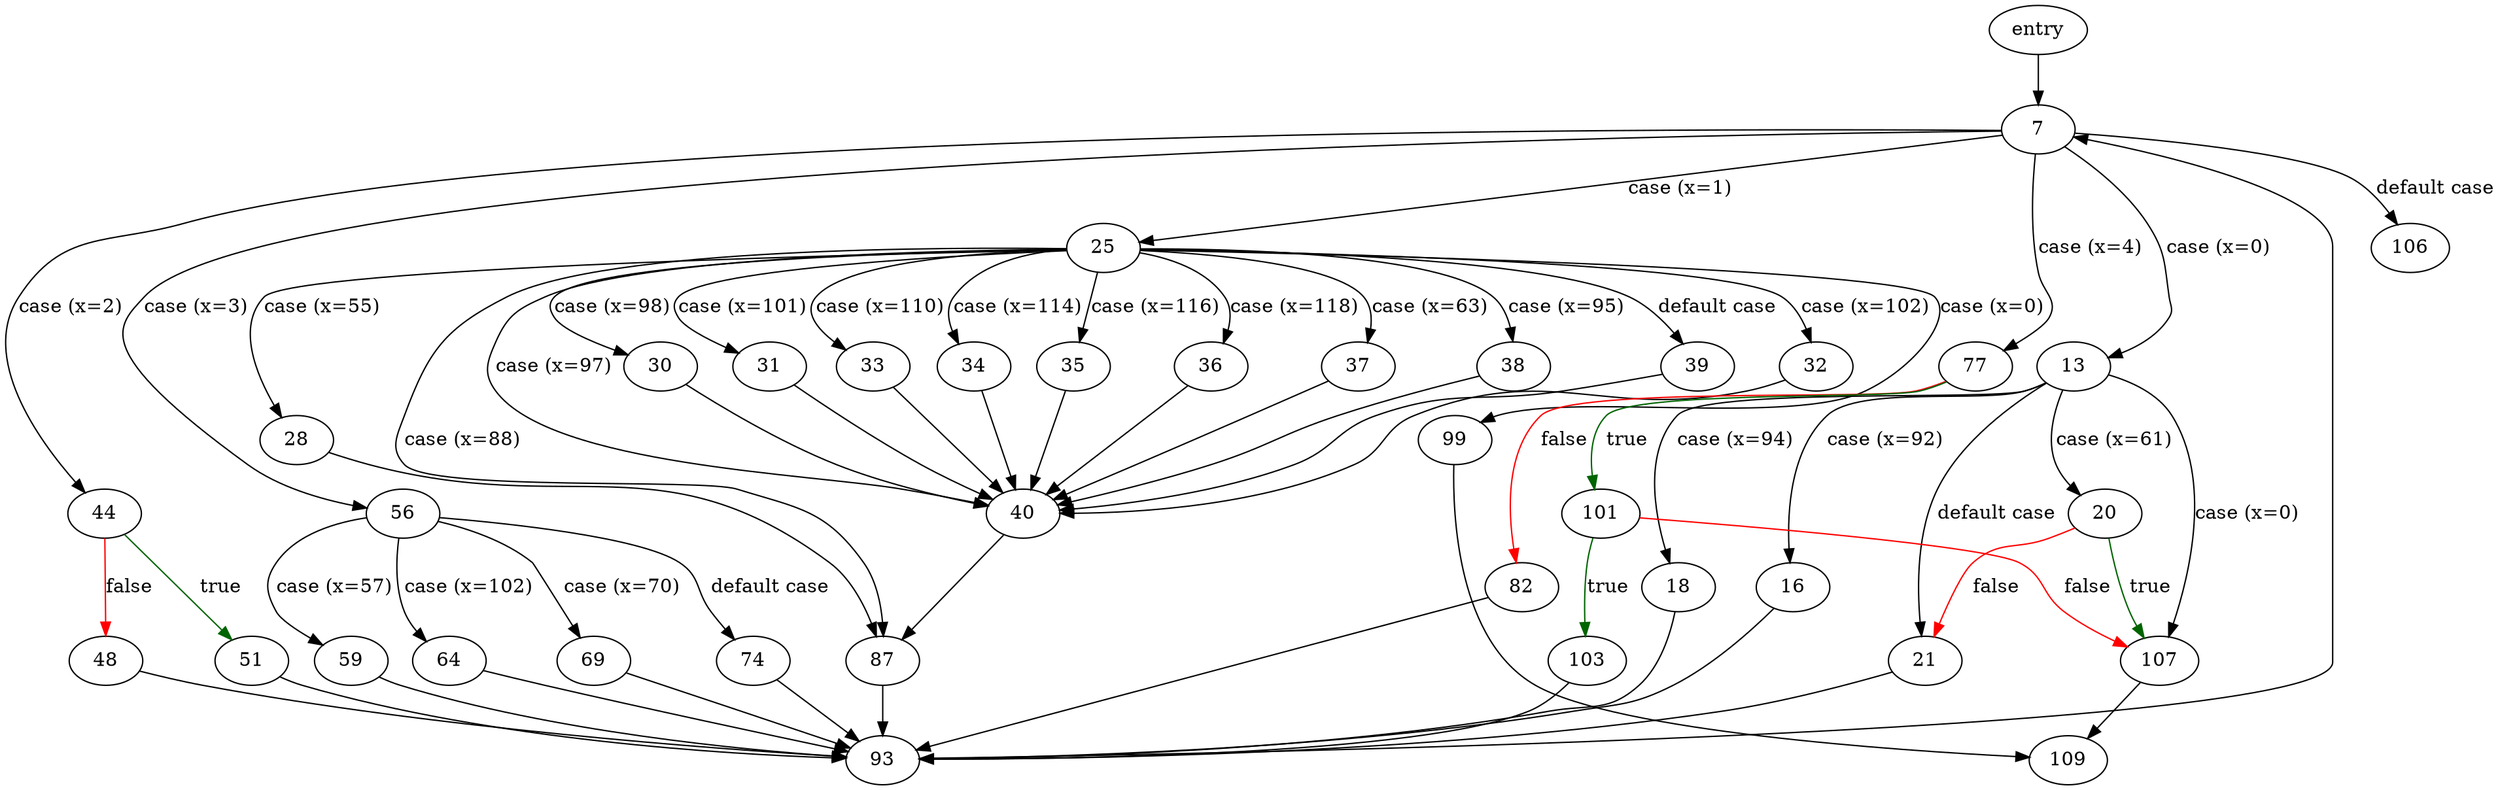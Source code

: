 digraph "get_funky_string" {
	// Node definitions.
	4 [label=entry];
	7;
	13;
	16;
	18;
	20;
	21;
	25;
	28;
	30;
	31;
	32;
	33;
	34;
	35;
	36;
	37;
	38;
	39;
	40;
	44;
	48;
	51;
	56;
	59;
	64;
	69;
	74;
	77;
	82;
	87;
	93;
	99;
	101;
	103;
	106;
	107;
	109;

	// Edge definitions.
	4 -> 7;
	7 -> 13 [label="case (x=0)"];
	7 -> 25 [label="case (x=1)"];
	7 -> 44 [label="case (x=2)"];
	7 -> 56 [label="case (x=3)"];
	7 -> 77 [label="case (x=4)"];
	7 -> 106 [label="default case"];
	13 -> 16 [label="case (x=92)"];
	13 -> 18 [label="case (x=94)"];
	13 -> 20 [label="case (x=61)"];
	13 -> 21 [label="default case"];
	13 -> 107 [label="case (x=0)"];
	16 -> 93;
	18 -> 93;
	20 -> 21 [
		color=red
		label=false
	];
	20 -> 107 [
		color=darkgreen
		label=true
	];
	21 -> 93;
	25 -> 28 [label="case (x=55)"];
	25 -> 30 [label="case (x=98)"];
	25 -> 31 [label="case (x=101)"];
	25 -> 32 [label="case (x=102)"];
	25 -> 33 [label="case (x=110)"];
	25 -> 34 [label="case (x=114)"];
	25 -> 35 [label="case (x=116)"];
	25 -> 36 [label="case (x=118)"];
	25 -> 37 [label="case (x=63)"];
	25 -> 38 [label="case (x=95)"];
	25 -> 39 [label="default case"];
	25 -> 40 [label="case (x=97)"];
	25 -> 87 [label="case (x=88)"];
	25 -> 99 [label="case (x=0)"];
	28 -> 87;
	30 -> 40;
	31 -> 40;
	32 -> 40;
	33 -> 40;
	34 -> 40;
	35 -> 40;
	36 -> 40;
	37 -> 40;
	38 -> 40;
	39 -> 40;
	40 -> 87;
	44 -> 48 [
		color=red
		label=false
	];
	44 -> 51 [
		color=darkgreen
		label=true
	];
	48 -> 93;
	51 -> 93;
	56 -> 59 [label="case (x=57)"];
	56 -> 64 [label="case (x=102)"];
	56 -> 69 [label="case (x=70)"];
	56 -> 74 [label="default case"];
	59 -> 93;
	64 -> 93;
	69 -> 93;
	74 -> 93;
	77 -> 82 [
		color=red
		label=false
	];
	77 -> 101 [
		color=darkgreen
		label=true
	];
	82 -> 93;
	87 -> 93;
	93 -> 7;
	99 -> 109;
	101 -> 103 [
		color=darkgreen
		label=true
	];
	101 -> 107 [
		color=red
		label=false
	];
	103 -> 93;
	107 -> 109;
}